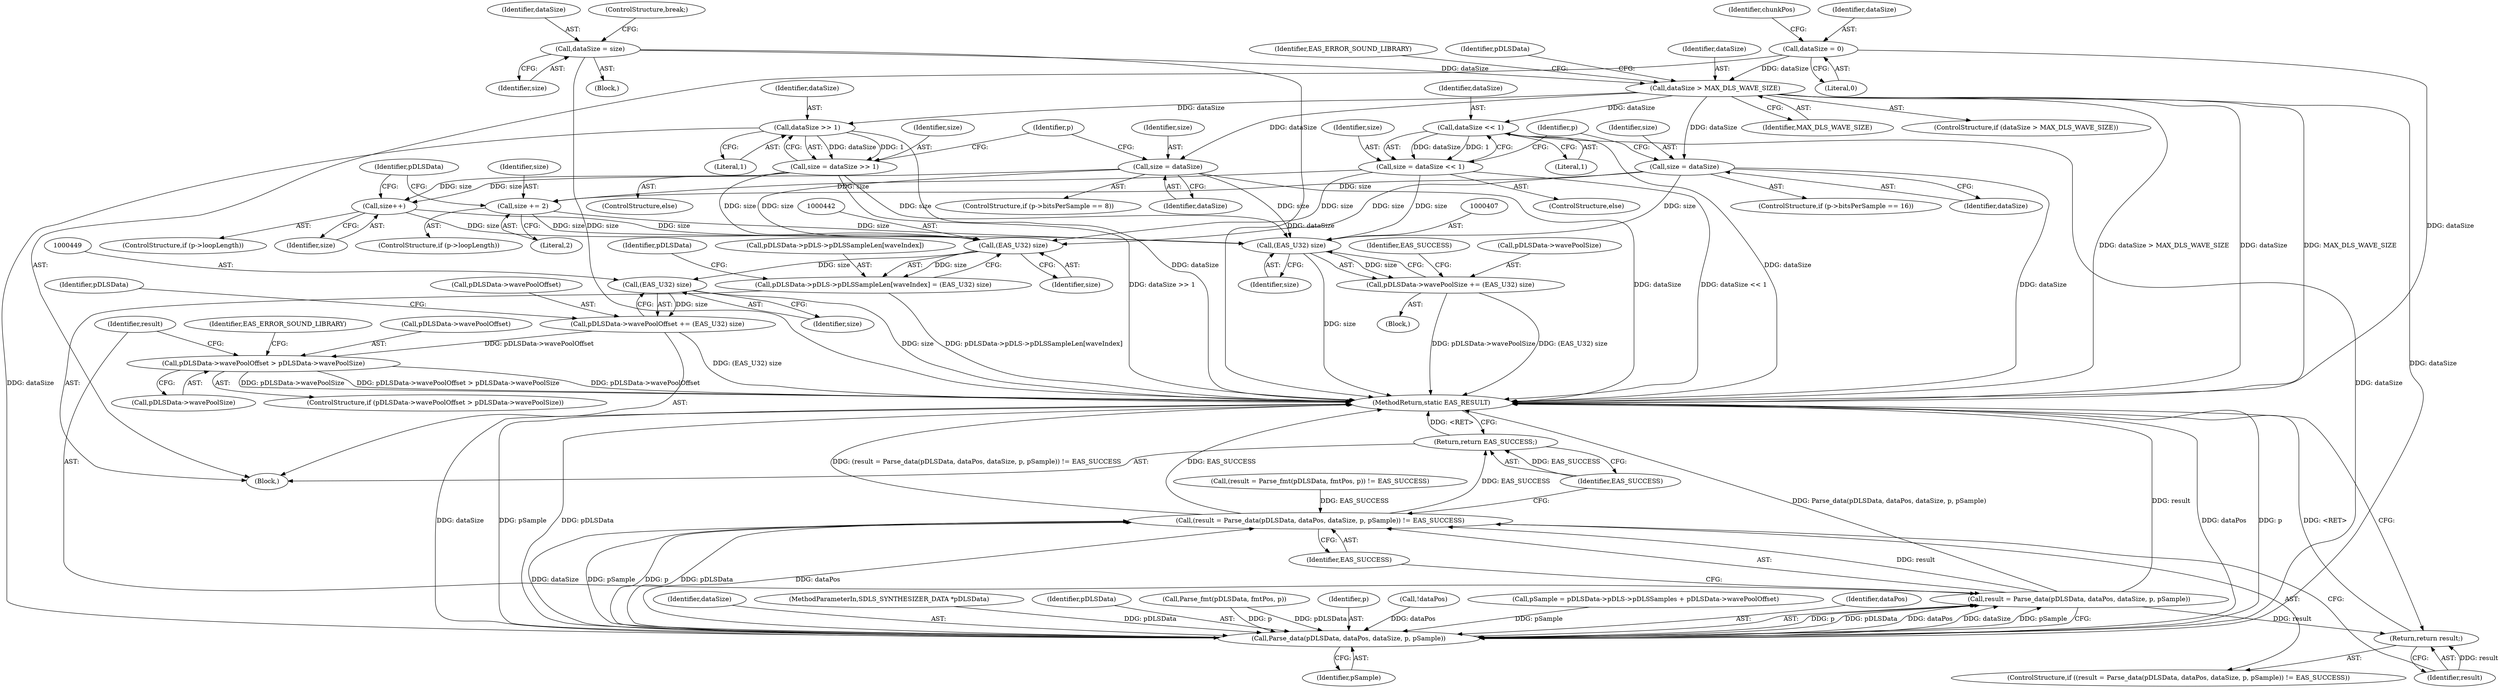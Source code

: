 digraph "1_Android_e999f077f6ef59d20282f1e04786816a31fb8be6@del" {
"1000256" [label="(Call,dataSize > MAX_DLS_WAVE_SIZE)"];
"1000249" [label="(Call,dataSize = size)"];
"1000146" [label="(Call,dataSize = 0)"];
"1000356" [label="(Call,size = dataSize)"];
"1000369" [label="(Call,size++)"];
"1000406" [label="(Call,(EAS_U32) size)"];
"1000402" [label="(Call,pDLSData->wavePoolSize += (EAS_U32) size)"];
"1000441" [label="(Call,(EAS_U32) size)"];
"1000433" [label="(Call,pDLSData->pDLS->pDLSSampleLen[waveIndex] = (EAS_U32) size)"];
"1000448" [label="(Call,(EAS_U32) size)"];
"1000444" [label="(Call,pDLSData->wavePoolOffset += (EAS_U32) size)"];
"1000452" [label="(Call,pDLSData->wavePoolOffset > pDLSData->wavePoolSize)"];
"1000362" [label="(Call,dataSize >> 1)"];
"1000360" [label="(Call,size = dataSize >> 1)"];
"1000467" [label="(Call,Parse_data(pDLSData, dataPos, dataSize, p, pSample))"];
"1000464" [label="(Call,(result = Parse_data(pDLSData, dataPos, dataSize, p, pSample)) != EAS_SUCCESS)"];
"1000476" [label="(Return,return EAS_SUCCESS;)"];
"1000465" [label="(Call,result = Parse_data(pDLSData, dataPos, dataSize, p, pSample))"];
"1000474" [label="(Return,return result;)"];
"1000379" [label="(Call,size = dataSize)"];
"1000392" [label="(Call,size += 2)"];
"1000385" [label="(Call,dataSize << 1)"];
"1000383" [label="(Call,size = dataSize << 1)"];
"1000365" [label="(ControlStructure,if (p->loopLength))"];
"1000454" [label="(Identifier,pDLSData)"];
"1000433" [label="(Call,pDLSData->pDLS->pDLSSampleLen[waveIndex] = (EAS_U32) size)"];
"1000470" [label="(Identifier,dataSize)"];
"1000477" [label="(Identifier,EAS_SUCCESS)"];
"1000153" [label="(Identifier,chunkPos)"];
"1000467" [label="(Call,Parse_data(pDLSData, dataPos, dataSize, p, pSample))"];
"1000124" [label="(MethodParameterIn,SDLS_SYNTHESIZER_DATA *pDLSData)"];
"1000335" [label="(Call,(result = Parse_fmt(pDLSData, fmtPos, p)) != EAS_SUCCESS)"];
"1000446" [label="(Identifier,pDLSData)"];
"1000367" [label="(Identifier,p)"];
"1000410" [label="(Identifier,EAS_SUCCESS)"];
"1000148" [label="(Literal,0)"];
"1000468" [label="(Identifier,pDLSData)"];
"1000338" [label="(Call,Parse_fmt(pDLSData, fmtPos, p))"];
"1000146" [label="(Call,dataSize = 0)"];
"1000379" [label="(Call,size = dataSize)"];
"1000476" [label="(Return,return EAS_SUCCESS;)"];
"1000441" [label="(Call,(EAS_U32) size)"];
"1000402" [label="(Call,pDLSData->wavePoolSize += (EAS_U32) size)"];
"1000452" [label="(Call,pDLSData->wavePoolOffset > pDLSData->wavePoolSize)"];
"1000475" [label="(Identifier,result)"];
"1000250" [label="(Identifier,dataSize)"];
"1000408" [label="(Identifier,size)"];
"1000380" [label="(Identifier,size)"];
"1000390" [label="(Identifier,p)"];
"1000359" [label="(ControlStructure,else)"];
"1000403" [label="(Call,pDLSData->wavePoolSize)"];
"1000445" [label="(Call,pDLSData->wavePoolOffset)"];
"1000251" [label="(Identifier,size)"];
"1000381" [label="(Identifier,dataSize)"];
"1000261" [label="(Identifier,EAS_ERROR_SOUND_LIBRARY)"];
"1000472" [label="(Identifier,pSample)"];
"1000350" [label="(ControlStructure,if (p->bitsPerSample == 8))"];
"1000462" [label="(Identifier,EAS_ERROR_SOUND_LIBRARY)"];
"1000453" [label="(Call,pDLSData->wavePoolOffset)"];
"1000444" [label="(Call,pDLSData->wavePoolOffset += (EAS_U32) size)"];
"1000127" [label="(Block,)"];
"1000256" [label="(Call,dataSize > MAX_DLS_WAVE_SIZE)"];
"1000473" [label="(Identifier,EAS_SUCCESS)"];
"1000358" [label="(Identifier,dataSize)"];
"1000360" [label="(Call,size = dataSize >> 1)"];
"1000450" [label="(Identifier,size)"];
"1000474" [label="(Return,return result;)"];
"1000464" [label="(Call,(result = Parse_data(pDLSData, dataPos, dataSize, p, pSample)) != EAS_SUCCESS)"];
"1000387" [label="(Literal,1)"];
"1000434" [label="(Call,pDLSData->pDLS->pDLSSampleLen[waveIndex])"];
"1000147" [label="(Identifier,dataSize)"];
"1000258" [label="(Identifier,MAX_DLS_WAVE_SIZE)"];
"1000382" [label="(ControlStructure,else)"];
"1000398" [label="(Identifier,pDLSData)"];
"1000401" [label="(Block,)"];
"1000471" [label="(Identifier,p)"];
"1000314" [label="(Call,!dataPos)"];
"1000406" [label="(Call,(EAS_U32) size)"];
"1000363" [label="(Identifier,dataSize)"];
"1000265" [label="(Identifier,pDLSData)"];
"1000356" [label="(Call,size = dataSize)"];
"1000357" [label="(Identifier,size)"];
"1000394" [label="(Literal,2)"];
"1000393" [label="(Identifier,size)"];
"1000364" [label="(Literal,1)"];
"1000369" [label="(Call,size++)"];
"1000478" [label="(MethodReturn,static EAS_RESULT)"];
"1000456" [label="(Call,pDLSData->wavePoolSize)"];
"1000362" [label="(Call,dataSize >> 1)"];
"1000361" [label="(Identifier,size)"];
"1000392" [label="(Call,size += 2)"];
"1000385" [label="(Call,dataSize << 1)"];
"1000252" [label="(ControlStructure,break;)"];
"1000384" [label="(Identifier,size)"];
"1000370" [label="(Identifier,size)"];
"1000383" [label="(Call,size = dataSize << 1)"];
"1000465" [label="(Call,result = Parse_data(pDLSData, dataPos, dataSize, p, pSample))"];
"1000373" [label="(ControlStructure,if (p->bitsPerSample == 16))"];
"1000463" [label="(ControlStructure,if ((result = Parse_data(pDLSData, dataPos, dataSize, p, pSample)) != EAS_SUCCESS))"];
"1000386" [label="(Identifier,dataSize)"];
"1000411" [label="(Call,pSample = pDLSData->pDLS->pDLSSamples + pDLSData->wavePoolOffset)"];
"1000448" [label="(Call,(EAS_U32) size)"];
"1000466" [label="(Identifier,result)"];
"1000255" [label="(ControlStructure,if (dataSize > MAX_DLS_WAVE_SIZE))"];
"1000228" [label="(Block,)"];
"1000388" [label="(ControlStructure,if (p->loopLength))"];
"1000451" [label="(ControlStructure,if (pDLSData->wavePoolOffset > pDLSData->wavePoolSize))"];
"1000469" [label="(Identifier,dataPos)"];
"1000257" [label="(Identifier,dataSize)"];
"1000443" [label="(Identifier,size)"];
"1000249" [label="(Call,dataSize = size)"];
"1000256" -> "1000255"  [label="AST: "];
"1000256" -> "1000258"  [label="CFG: "];
"1000257" -> "1000256"  [label="AST: "];
"1000258" -> "1000256"  [label="AST: "];
"1000261" -> "1000256"  [label="CFG: "];
"1000265" -> "1000256"  [label="CFG: "];
"1000256" -> "1000478"  [label="DDG: MAX_DLS_WAVE_SIZE"];
"1000256" -> "1000478"  [label="DDG: dataSize"];
"1000256" -> "1000478"  [label="DDG: dataSize > MAX_DLS_WAVE_SIZE"];
"1000249" -> "1000256"  [label="DDG: dataSize"];
"1000146" -> "1000256"  [label="DDG: dataSize"];
"1000256" -> "1000356"  [label="DDG: dataSize"];
"1000256" -> "1000362"  [label="DDG: dataSize"];
"1000256" -> "1000379"  [label="DDG: dataSize"];
"1000256" -> "1000385"  [label="DDG: dataSize"];
"1000256" -> "1000467"  [label="DDG: dataSize"];
"1000249" -> "1000228"  [label="AST: "];
"1000249" -> "1000251"  [label="CFG: "];
"1000250" -> "1000249"  [label="AST: "];
"1000251" -> "1000249"  [label="AST: "];
"1000252" -> "1000249"  [label="CFG: "];
"1000249" -> "1000478"  [label="DDG: size"];
"1000249" -> "1000478"  [label="DDG: dataSize"];
"1000146" -> "1000127"  [label="AST: "];
"1000146" -> "1000148"  [label="CFG: "];
"1000147" -> "1000146"  [label="AST: "];
"1000148" -> "1000146"  [label="AST: "];
"1000153" -> "1000146"  [label="CFG: "];
"1000146" -> "1000478"  [label="DDG: dataSize"];
"1000356" -> "1000350"  [label="AST: "];
"1000356" -> "1000358"  [label="CFG: "];
"1000357" -> "1000356"  [label="AST: "];
"1000358" -> "1000356"  [label="AST: "];
"1000367" -> "1000356"  [label="CFG: "];
"1000356" -> "1000478"  [label="DDG: dataSize"];
"1000356" -> "1000369"  [label="DDG: size"];
"1000356" -> "1000406"  [label="DDG: size"];
"1000356" -> "1000441"  [label="DDG: size"];
"1000369" -> "1000365"  [label="AST: "];
"1000369" -> "1000370"  [label="CFG: "];
"1000370" -> "1000369"  [label="AST: "];
"1000398" -> "1000369"  [label="CFG: "];
"1000360" -> "1000369"  [label="DDG: size"];
"1000369" -> "1000406"  [label="DDG: size"];
"1000369" -> "1000441"  [label="DDG: size"];
"1000406" -> "1000402"  [label="AST: "];
"1000406" -> "1000408"  [label="CFG: "];
"1000407" -> "1000406"  [label="AST: "];
"1000408" -> "1000406"  [label="AST: "];
"1000402" -> "1000406"  [label="CFG: "];
"1000406" -> "1000478"  [label="DDG: size"];
"1000406" -> "1000402"  [label="DDG: size"];
"1000360" -> "1000406"  [label="DDG: size"];
"1000383" -> "1000406"  [label="DDG: size"];
"1000379" -> "1000406"  [label="DDG: size"];
"1000392" -> "1000406"  [label="DDG: size"];
"1000402" -> "1000401"  [label="AST: "];
"1000403" -> "1000402"  [label="AST: "];
"1000410" -> "1000402"  [label="CFG: "];
"1000402" -> "1000478"  [label="DDG: pDLSData->wavePoolSize"];
"1000402" -> "1000478"  [label="DDG: (EAS_U32) size"];
"1000441" -> "1000433"  [label="AST: "];
"1000441" -> "1000443"  [label="CFG: "];
"1000442" -> "1000441"  [label="AST: "];
"1000443" -> "1000441"  [label="AST: "];
"1000433" -> "1000441"  [label="CFG: "];
"1000441" -> "1000433"  [label="DDG: size"];
"1000360" -> "1000441"  [label="DDG: size"];
"1000383" -> "1000441"  [label="DDG: size"];
"1000379" -> "1000441"  [label="DDG: size"];
"1000392" -> "1000441"  [label="DDG: size"];
"1000441" -> "1000448"  [label="DDG: size"];
"1000433" -> "1000127"  [label="AST: "];
"1000434" -> "1000433"  [label="AST: "];
"1000446" -> "1000433"  [label="CFG: "];
"1000433" -> "1000478"  [label="DDG: pDLSData->pDLS->pDLSSampleLen[waveIndex]"];
"1000448" -> "1000444"  [label="AST: "];
"1000448" -> "1000450"  [label="CFG: "];
"1000449" -> "1000448"  [label="AST: "];
"1000450" -> "1000448"  [label="AST: "];
"1000444" -> "1000448"  [label="CFG: "];
"1000448" -> "1000478"  [label="DDG: size"];
"1000448" -> "1000444"  [label="DDG: size"];
"1000444" -> "1000127"  [label="AST: "];
"1000445" -> "1000444"  [label="AST: "];
"1000454" -> "1000444"  [label="CFG: "];
"1000444" -> "1000478"  [label="DDG: (EAS_U32) size"];
"1000444" -> "1000452"  [label="DDG: pDLSData->wavePoolOffset"];
"1000452" -> "1000451"  [label="AST: "];
"1000452" -> "1000456"  [label="CFG: "];
"1000453" -> "1000452"  [label="AST: "];
"1000456" -> "1000452"  [label="AST: "];
"1000462" -> "1000452"  [label="CFG: "];
"1000466" -> "1000452"  [label="CFG: "];
"1000452" -> "1000478"  [label="DDG: pDLSData->wavePoolOffset > pDLSData->wavePoolSize"];
"1000452" -> "1000478"  [label="DDG: pDLSData->wavePoolOffset"];
"1000452" -> "1000478"  [label="DDG: pDLSData->wavePoolSize"];
"1000362" -> "1000360"  [label="AST: "];
"1000362" -> "1000364"  [label="CFG: "];
"1000363" -> "1000362"  [label="AST: "];
"1000364" -> "1000362"  [label="AST: "];
"1000360" -> "1000362"  [label="CFG: "];
"1000362" -> "1000478"  [label="DDG: dataSize"];
"1000362" -> "1000360"  [label="DDG: dataSize"];
"1000362" -> "1000360"  [label="DDG: 1"];
"1000362" -> "1000467"  [label="DDG: dataSize"];
"1000360" -> "1000359"  [label="AST: "];
"1000361" -> "1000360"  [label="AST: "];
"1000367" -> "1000360"  [label="CFG: "];
"1000360" -> "1000478"  [label="DDG: dataSize >> 1"];
"1000467" -> "1000465"  [label="AST: "];
"1000467" -> "1000472"  [label="CFG: "];
"1000468" -> "1000467"  [label="AST: "];
"1000469" -> "1000467"  [label="AST: "];
"1000470" -> "1000467"  [label="AST: "];
"1000471" -> "1000467"  [label="AST: "];
"1000472" -> "1000467"  [label="AST: "];
"1000465" -> "1000467"  [label="CFG: "];
"1000467" -> "1000478"  [label="DDG: pSample"];
"1000467" -> "1000478"  [label="DDG: pDLSData"];
"1000467" -> "1000478"  [label="DDG: dataPos"];
"1000467" -> "1000478"  [label="DDG: p"];
"1000467" -> "1000478"  [label="DDG: dataSize"];
"1000467" -> "1000464"  [label="DDG: p"];
"1000467" -> "1000464"  [label="DDG: pDLSData"];
"1000467" -> "1000464"  [label="DDG: dataPos"];
"1000467" -> "1000464"  [label="DDG: dataSize"];
"1000467" -> "1000464"  [label="DDG: pSample"];
"1000467" -> "1000465"  [label="DDG: p"];
"1000467" -> "1000465"  [label="DDG: pDLSData"];
"1000467" -> "1000465"  [label="DDG: dataPos"];
"1000467" -> "1000465"  [label="DDG: dataSize"];
"1000467" -> "1000465"  [label="DDG: pSample"];
"1000338" -> "1000467"  [label="DDG: pDLSData"];
"1000338" -> "1000467"  [label="DDG: p"];
"1000124" -> "1000467"  [label="DDG: pDLSData"];
"1000314" -> "1000467"  [label="DDG: dataPos"];
"1000385" -> "1000467"  [label="DDG: dataSize"];
"1000411" -> "1000467"  [label="DDG: pSample"];
"1000464" -> "1000463"  [label="AST: "];
"1000464" -> "1000473"  [label="CFG: "];
"1000465" -> "1000464"  [label="AST: "];
"1000473" -> "1000464"  [label="AST: "];
"1000475" -> "1000464"  [label="CFG: "];
"1000477" -> "1000464"  [label="CFG: "];
"1000464" -> "1000478"  [label="DDG: (result = Parse_data(pDLSData, dataPos, dataSize, p, pSample)) != EAS_SUCCESS"];
"1000464" -> "1000478"  [label="DDG: EAS_SUCCESS"];
"1000465" -> "1000464"  [label="DDG: result"];
"1000335" -> "1000464"  [label="DDG: EAS_SUCCESS"];
"1000464" -> "1000476"  [label="DDG: EAS_SUCCESS"];
"1000476" -> "1000127"  [label="AST: "];
"1000476" -> "1000477"  [label="CFG: "];
"1000477" -> "1000476"  [label="AST: "];
"1000478" -> "1000476"  [label="CFG: "];
"1000476" -> "1000478"  [label="DDG: <RET>"];
"1000477" -> "1000476"  [label="DDG: EAS_SUCCESS"];
"1000466" -> "1000465"  [label="AST: "];
"1000473" -> "1000465"  [label="CFG: "];
"1000465" -> "1000478"  [label="DDG: Parse_data(pDLSData, dataPos, dataSize, p, pSample)"];
"1000465" -> "1000478"  [label="DDG: result"];
"1000465" -> "1000474"  [label="DDG: result"];
"1000474" -> "1000463"  [label="AST: "];
"1000474" -> "1000475"  [label="CFG: "];
"1000475" -> "1000474"  [label="AST: "];
"1000478" -> "1000474"  [label="CFG: "];
"1000474" -> "1000478"  [label="DDG: <RET>"];
"1000475" -> "1000474"  [label="DDG: result"];
"1000379" -> "1000373"  [label="AST: "];
"1000379" -> "1000381"  [label="CFG: "];
"1000380" -> "1000379"  [label="AST: "];
"1000381" -> "1000379"  [label="AST: "];
"1000390" -> "1000379"  [label="CFG: "];
"1000379" -> "1000478"  [label="DDG: dataSize"];
"1000379" -> "1000392"  [label="DDG: size"];
"1000392" -> "1000388"  [label="AST: "];
"1000392" -> "1000394"  [label="CFG: "];
"1000393" -> "1000392"  [label="AST: "];
"1000394" -> "1000392"  [label="AST: "];
"1000398" -> "1000392"  [label="CFG: "];
"1000383" -> "1000392"  [label="DDG: size"];
"1000385" -> "1000383"  [label="AST: "];
"1000385" -> "1000387"  [label="CFG: "];
"1000386" -> "1000385"  [label="AST: "];
"1000387" -> "1000385"  [label="AST: "];
"1000383" -> "1000385"  [label="CFG: "];
"1000385" -> "1000478"  [label="DDG: dataSize"];
"1000385" -> "1000383"  [label="DDG: dataSize"];
"1000385" -> "1000383"  [label="DDG: 1"];
"1000383" -> "1000382"  [label="AST: "];
"1000384" -> "1000383"  [label="AST: "];
"1000390" -> "1000383"  [label="CFG: "];
"1000383" -> "1000478"  [label="DDG: dataSize << 1"];
}
